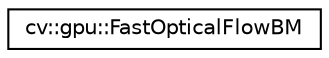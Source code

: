 digraph "Graphical Class Hierarchy"
{
 // LATEX_PDF_SIZE
  edge [fontname="Helvetica",fontsize="10",labelfontname="Helvetica",labelfontsize="10"];
  node [fontname="Helvetica",fontsize="10",shape=record];
  rankdir="LR";
  Node0 [label="cv::gpu::FastOpticalFlowBM",height=0.2,width=0.4,color="black", fillcolor="white", style="filled",URL="$classcv_1_1gpu_1_1_fast_optical_flow_b_m.html",tooltip=" "];
}
